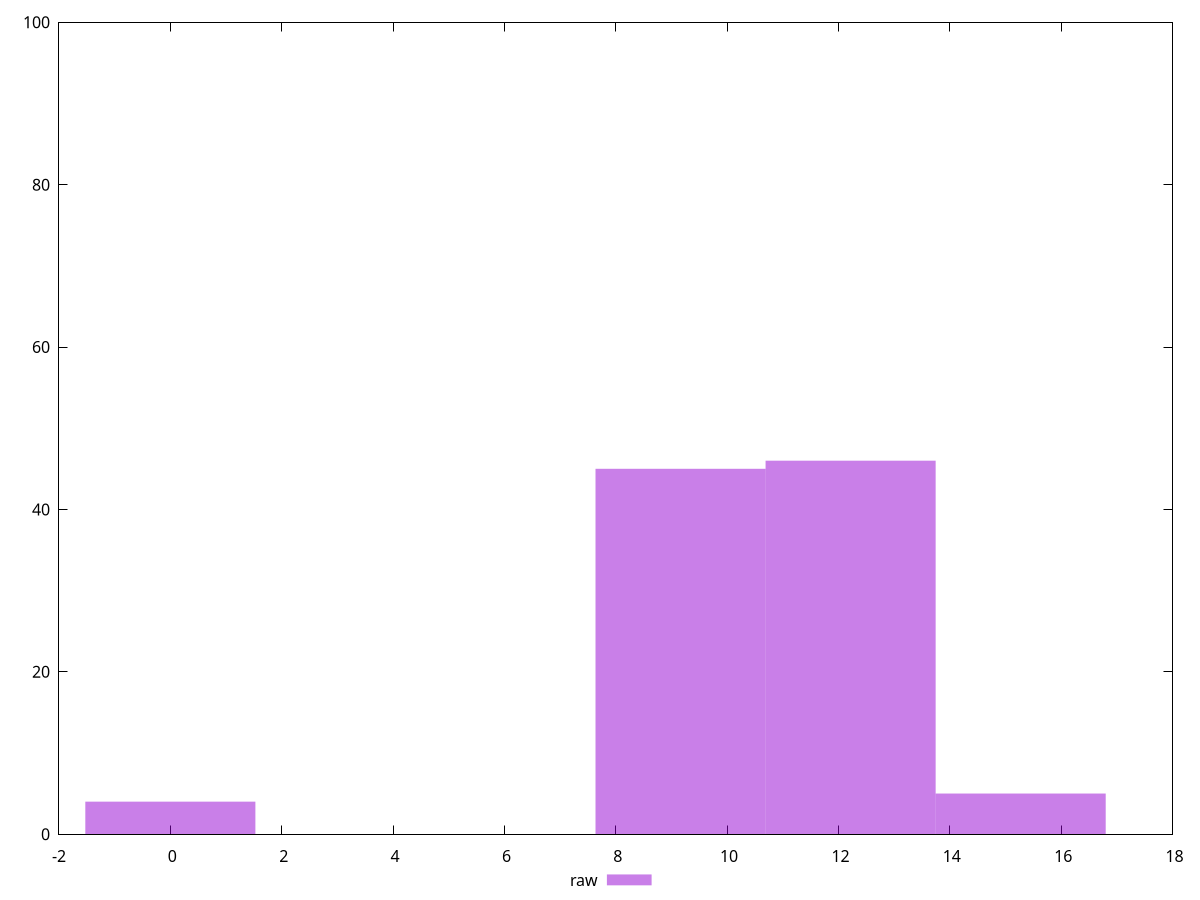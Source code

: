 reset
set terminal svg size 640, 490 enhanced background rgb 'white'
set output "report_00007_2020-12-11T15:55:29.892Z/render-blocking-resources/samples/pages+cached+noexternal+nojs/raw/histogram.svg"

$raw <<EOF
12.218452241096447 46
15.273065301370558 5
9.163839180822336 45
0 4
EOF

set key outside below
set boxwidth 3.0546130602741117
set yrange [0:100]
set style fill transparent solid 0.5 noborder

plot \
  $raw title "raw" with boxes, \


reset